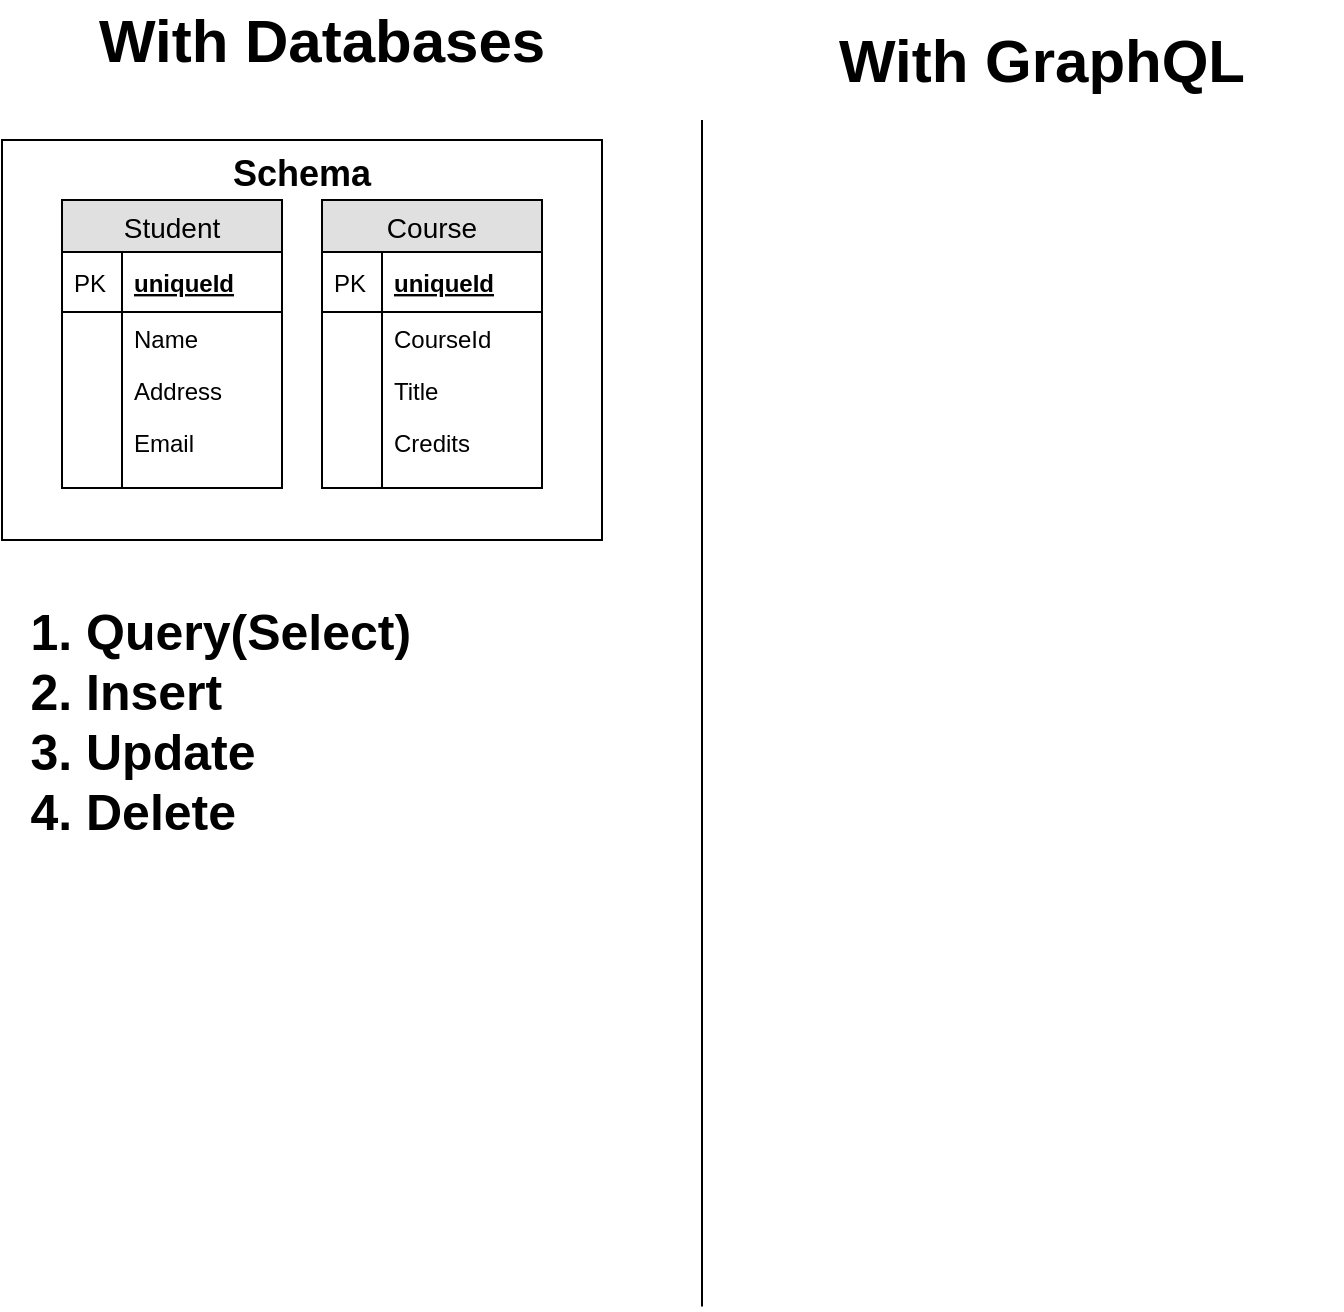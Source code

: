<mxfile version="12.6.8" type="github"><diagram id="L2CfgKRPDX7w4yPaCCAg" name="Page-1"><mxGraphModel dx="1038" dy="499" grid="1" gridSize="10" guides="1" tooltips="1" connect="1" arrows="1" fold="1" page="1" pageScale="1" pageWidth="850" pageHeight="1100" math="0" shadow="0"><root><mxCell id="0"/><mxCell id="1" parent="0"/><mxCell id="Ac-GHWvUB2U6wyhvVciU-1" value="&lt;h2&gt;&lt;br&gt;&lt;/h2&gt;" style="rounded=0;whiteSpace=wrap;html=1;align=center;labelPadding=0;direction=north;" vertex="1" parent="1"><mxGeometry x="110" y="140" width="300" height="200" as="geometry"/></mxCell><mxCell id="Ac-GHWvUB2U6wyhvVciU-2" value="Student" style="swimlane;fontStyle=0;childLayout=stackLayout;horizontal=1;startSize=26;fillColor=#e0e0e0;horizontalStack=0;resizeParent=1;resizeParentMax=0;resizeLast=0;collapsible=1;marginBottom=0;swimlaneFillColor=#ffffff;align=center;fontSize=14;" vertex="1" parent="1"><mxGeometry x="140" y="170" width="110" height="144" as="geometry"/></mxCell><mxCell id="Ac-GHWvUB2U6wyhvVciU-3" value="uniqueId" style="shape=partialRectangle;top=0;left=0;right=0;bottom=1;align=left;verticalAlign=middle;fillColor=none;spacingLeft=34;spacingRight=4;overflow=hidden;rotatable=0;points=[[0,0.5],[1,0.5]];portConstraint=eastwest;dropTarget=0;fontStyle=5;fontSize=12;" vertex="1" parent="Ac-GHWvUB2U6wyhvVciU-2"><mxGeometry y="26" width="110" height="30" as="geometry"/></mxCell><mxCell id="Ac-GHWvUB2U6wyhvVciU-4" value="PK" style="shape=partialRectangle;top=0;left=0;bottom=0;fillColor=none;align=left;verticalAlign=middle;spacingLeft=4;spacingRight=4;overflow=hidden;rotatable=0;points=[];portConstraint=eastwest;part=1;fontSize=12;" vertex="1" connectable="0" parent="Ac-GHWvUB2U6wyhvVciU-3"><mxGeometry width="30" height="30" as="geometry"/></mxCell><mxCell id="Ac-GHWvUB2U6wyhvVciU-5" value="Name" style="shape=partialRectangle;top=0;left=0;right=0;bottom=0;align=left;verticalAlign=top;fillColor=none;spacingLeft=34;spacingRight=4;overflow=hidden;rotatable=0;points=[[0,0.5],[1,0.5]];portConstraint=eastwest;dropTarget=0;fontSize=12;" vertex="1" parent="Ac-GHWvUB2U6wyhvVciU-2"><mxGeometry y="56" width="110" height="26" as="geometry"/></mxCell><mxCell id="Ac-GHWvUB2U6wyhvVciU-6" value="" style="shape=partialRectangle;top=0;left=0;bottom=0;fillColor=none;align=left;verticalAlign=top;spacingLeft=4;spacingRight=4;overflow=hidden;rotatable=0;points=[];portConstraint=eastwest;part=1;fontSize=12;" vertex="1" connectable="0" parent="Ac-GHWvUB2U6wyhvVciU-5"><mxGeometry width="30" height="26" as="geometry"/></mxCell><mxCell id="Ac-GHWvUB2U6wyhvVciU-7" value="Address" style="shape=partialRectangle;top=0;left=0;right=0;bottom=0;align=left;verticalAlign=top;fillColor=none;spacingLeft=34;spacingRight=4;overflow=hidden;rotatable=0;points=[[0,0.5],[1,0.5]];portConstraint=eastwest;dropTarget=0;fontSize=12;" vertex="1" parent="Ac-GHWvUB2U6wyhvVciU-2"><mxGeometry y="82" width="110" height="26" as="geometry"/></mxCell><mxCell id="Ac-GHWvUB2U6wyhvVciU-8" value="" style="shape=partialRectangle;top=0;left=0;bottom=0;fillColor=none;align=left;verticalAlign=top;spacingLeft=4;spacingRight=4;overflow=hidden;rotatable=0;points=[];portConstraint=eastwest;part=1;fontSize=12;" vertex="1" connectable="0" parent="Ac-GHWvUB2U6wyhvVciU-7"><mxGeometry width="30" height="26" as="geometry"/></mxCell><mxCell id="Ac-GHWvUB2U6wyhvVciU-9" value="Email" style="shape=partialRectangle;top=0;left=0;right=0;bottom=0;align=left;verticalAlign=top;fillColor=none;spacingLeft=34;spacingRight=4;overflow=hidden;rotatable=0;points=[[0,0.5],[1,0.5]];portConstraint=eastwest;dropTarget=0;fontSize=12;" vertex="1" parent="Ac-GHWvUB2U6wyhvVciU-2"><mxGeometry y="108" width="110" height="26" as="geometry"/></mxCell><mxCell id="Ac-GHWvUB2U6wyhvVciU-10" value="" style="shape=partialRectangle;top=0;left=0;bottom=0;fillColor=none;align=left;verticalAlign=top;spacingLeft=4;spacingRight=4;overflow=hidden;rotatable=0;points=[];portConstraint=eastwest;part=1;fontSize=12;" vertex="1" connectable="0" parent="Ac-GHWvUB2U6wyhvVciU-9"><mxGeometry width="30" height="26" as="geometry"/></mxCell><mxCell id="Ac-GHWvUB2U6wyhvVciU-11" value="" style="shape=partialRectangle;top=0;left=0;right=0;bottom=0;align=left;verticalAlign=top;fillColor=none;spacingLeft=34;spacingRight=4;overflow=hidden;rotatable=0;points=[[0,0.5],[1,0.5]];portConstraint=eastwest;dropTarget=0;fontSize=12;" vertex="1" parent="Ac-GHWvUB2U6wyhvVciU-2"><mxGeometry y="134" width="110" height="10" as="geometry"/></mxCell><mxCell id="Ac-GHWvUB2U6wyhvVciU-12" value="" style="shape=partialRectangle;top=0;left=0;bottom=0;fillColor=none;align=left;verticalAlign=top;spacingLeft=4;spacingRight=4;overflow=hidden;rotatable=0;points=[];portConstraint=eastwest;part=1;fontSize=12;" vertex="1" connectable="0" parent="Ac-GHWvUB2U6wyhvVciU-11"><mxGeometry width="30" height="10" as="geometry"/></mxCell><mxCell id="Ac-GHWvUB2U6wyhvVciU-13" value="Course" style="swimlane;fontStyle=0;childLayout=stackLayout;horizontal=1;startSize=26;fillColor=#e0e0e0;horizontalStack=0;resizeParent=1;resizeParentMax=0;resizeLast=0;collapsible=1;marginBottom=0;swimlaneFillColor=#ffffff;align=center;fontSize=14;" vertex="1" parent="1"><mxGeometry x="270" y="170" width="110" height="144" as="geometry"/></mxCell><mxCell id="Ac-GHWvUB2U6wyhvVciU-14" value="uniqueId" style="shape=partialRectangle;top=0;left=0;right=0;bottom=1;align=left;verticalAlign=middle;fillColor=none;spacingLeft=34;spacingRight=4;overflow=hidden;rotatable=0;points=[[0,0.5],[1,0.5]];portConstraint=eastwest;dropTarget=0;fontStyle=5;fontSize=12;" vertex="1" parent="Ac-GHWvUB2U6wyhvVciU-13"><mxGeometry y="26" width="110" height="30" as="geometry"/></mxCell><mxCell id="Ac-GHWvUB2U6wyhvVciU-15" value="PK" style="shape=partialRectangle;top=0;left=0;bottom=0;fillColor=none;align=left;verticalAlign=middle;spacingLeft=4;spacingRight=4;overflow=hidden;rotatable=0;points=[];portConstraint=eastwest;part=1;fontSize=12;" vertex="1" connectable="0" parent="Ac-GHWvUB2U6wyhvVciU-14"><mxGeometry width="30" height="30" as="geometry"/></mxCell><mxCell id="Ac-GHWvUB2U6wyhvVciU-16" value="CourseId" style="shape=partialRectangle;top=0;left=0;right=0;bottom=0;align=left;verticalAlign=top;fillColor=none;spacingLeft=34;spacingRight=4;overflow=hidden;rotatable=0;points=[[0,0.5],[1,0.5]];portConstraint=eastwest;dropTarget=0;fontSize=12;" vertex="1" parent="Ac-GHWvUB2U6wyhvVciU-13"><mxGeometry y="56" width="110" height="26" as="geometry"/></mxCell><mxCell id="Ac-GHWvUB2U6wyhvVciU-17" value="" style="shape=partialRectangle;top=0;left=0;bottom=0;fillColor=none;align=left;verticalAlign=top;spacingLeft=4;spacingRight=4;overflow=hidden;rotatable=0;points=[];portConstraint=eastwest;part=1;fontSize=12;" vertex="1" connectable="0" parent="Ac-GHWvUB2U6wyhvVciU-16"><mxGeometry width="30" height="26" as="geometry"/></mxCell><mxCell id="Ac-GHWvUB2U6wyhvVciU-18" value="Title" style="shape=partialRectangle;top=0;left=0;right=0;bottom=0;align=left;verticalAlign=top;fillColor=none;spacingLeft=34;spacingRight=4;overflow=hidden;rotatable=0;points=[[0,0.5],[1,0.5]];portConstraint=eastwest;dropTarget=0;fontSize=12;" vertex="1" parent="Ac-GHWvUB2U6wyhvVciU-13"><mxGeometry y="82" width="110" height="26" as="geometry"/></mxCell><mxCell id="Ac-GHWvUB2U6wyhvVciU-19" value="" style="shape=partialRectangle;top=0;left=0;bottom=0;fillColor=none;align=left;verticalAlign=top;spacingLeft=4;spacingRight=4;overflow=hidden;rotatable=0;points=[];portConstraint=eastwest;part=1;fontSize=12;" vertex="1" connectable="0" parent="Ac-GHWvUB2U6wyhvVciU-18"><mxGeometry width="30" height="26" as="geometry"/></mxCell><mxCell id="Ac-GHWvUB2U6wyhvVciU-20" value="Credits" style="shape=partialRectangle;top=0;left=0;right=0;bottom=0;align=left;verticalAlign=top;fillColor=none;spacingLeft=34;spacingRight=4;overflow=hidden;rotatable=0;points=[[0,0.5],[1,0.5]];portConstraint=eastwest;dropTarget=0;fontSize=12;" vertex="1" parent="Ac-GHWvUB2U6wyhvVciU-13"><mxGeometry y="108" width="110" height="26" as="geometry"/></mxCell><mxCell id="Ac-GHWvUB2U6wyhvVciU-21" value="" style="shape=partialRectangle;top=0;left=0;bottom=0;fillColor=none;align=left;verticalAlign=top;spacingLeft=4;spacingRight=4;overflow=hidden;rotatable=0;points=[];portConstraint=eastwest;part=1;fontSize=12;" vertex="1" connectable="0" parent="Ac-GHWvUB2U6wyhvVciU-20"><mxGeometry width="30" height="26" as="geometry"/></mxCell><mxCell id="Ac-GHWvUB2U6wyhvVciU-22" value="" style="shape=partialRectangle;top=0;left=0;right=0;bottom=0;align=left;verticalAlign=top;fillColor=none;spacingLeft=34;spacingRight=4;overflow=hidden;rotatable=0;points=[[0,0.5],[1,0.5]];portConstraint=eastwest;dropTarget=0;fontSize=12;" vertex="1" parent="Ac-GHWvUB2U6wyhvVciU-13"><mxGeometry y="134" width="110" height="10" as="geometry"/></mxCell><mxCell id="Ac-GHWvUB2U6wyhvVciU-23" value="" style="shape=partialRectangle;top=0;left=0;bottom=0;fillColor=none;align=left;verticalAlign=top;spacingLeft=4;spacingRight=4;overflow=hidden;rotatable=0;points=[];portConstraint=eastwest;part=1;fontSize=12;" vertex="1" connectable="0" parent="Ac-GHWvUB2U6wyhvVciU-22"><mxGeometry width="30" height="10" as="geometry"/></mxCell><mxCell id="Ac-GHWvUB2U6wyhvVciU-25" value="&lt;b&gt;&lt;font style=&quot;font-size: 18px&quot;&gt;Schema&lt;/font&gt;&lt;/b&gt;" style="text;html=1;strokeColor=none;fillColor=none;align=center;verticalAlign=middle;whiteSpace=wrap;rounded=0;" vertex="1" parent="1"><mxGeometry x="185" y="137" width="150" height="40" as="geometry"/></mxCell><mxCell id="Ac-GHWvUB2U6wyhvVciU-26" value="" style="endArrow=none;html=1;" edge="1" parent="1"><mxGeometry width="50" height="50" relative="1" as="geometry"><mxPoint x="460" y="723.2" as="sourcePoint"/><mxPoint x="460" y="130" as="targetPoint"/></mxGeometry></mxCell><mxCell id="Ac-GHWvUB2U6wyhvVciU-28" value="&lt;ol style=&quot;font-size: 25px&quot;&gt;&lt;li&gt;Query(Select)&lt;/li&gt;&lt;li&gt;Insert&lt;/li&gt;&lt;li&gt;Update&lt;/li&gt;&lt;li&gt;Delete&amp;nbsp;&lt;/li&gt;&lt;/ol&gt;" style="text;html=1;strokeColor=none;fillColor=none;align=left;verticalAlign=middle;whiteSpace=wrap;rounded=0;fontStyle=1;fontSize=35;" vertex="1" parent="1"><mxGeometry x="110" y="350" width="290" height="160" as="geometry"/></mxCell><mxCell id="Ac-GHWvUB2U6wyhvVciU-32" value="&lt;b&gt;&lt;font style=&quot;font-size: 30px&quot;&gt;With Databases&lt;/font&gt;&lt;/b&gt;" style="text;html=1;strokeColor=none;fillColor=none;align=center;verticalAlign=middle;whiteSpace=wrap;rounded=0;" vertex="1" parent="1"><mxGeometry x="120" y="70" width="300" height="40" as="geometry"/></mxCell><mxCell id="Ac-GHWvUB2U6wyhvVciU-33" value="&lt;b&gt;&lt;font style=&quot;font-size: 30px&quot;&gt;With GraphQL&lt;/font&gt;&lt;/b&gt;" style="text;html=1;strokeColor=none;fillColor=none;align=center;verticalAlign=middle;whiteSpace=wrap;rounded=0;" vertex="1" parent="1"><mxGeometry x="480" y="80" width="300" height="40" as="geometry"/></mxCell></root></mxGraphModel></diagram></mxfile>